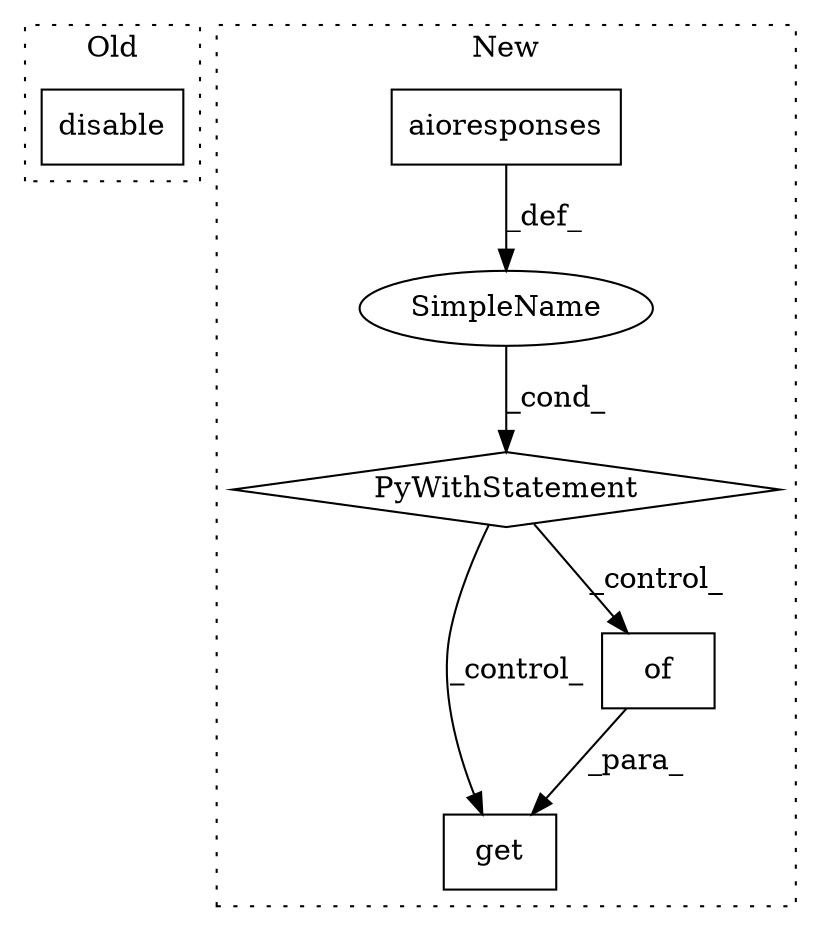 digraph G {
subgraph cluster0 {
1 [label="disable" a="32" s="4516" l="9" shape="box"];
label = "Old";
style="dotted";
}
subgraph cluster1 {
2 [label="get" a="32" s="4446,4502" l="4,1" shape="box"];
3 [label="SimpleName" a="42" s="" l="" shape="ellipse"];
4 [label="PyWithStatement" a="104" s="4387,4411" l="10,2" shape="diamond"];
5 [label="aioresponses" a="32" s="4397" l="14" shape="box"];
6 [label="of" a="32" s="4471,4501" l="3,1" shape="box"];
label = "New";
style="dotted";
}
3 -> 4 [label="_cond_"];
4 -> 2 [label="_control_"];
4 -> 6 [label="_control_"];
5 -> 3 [label="_def_"];
6 -> 2 [label="_para_"];
}